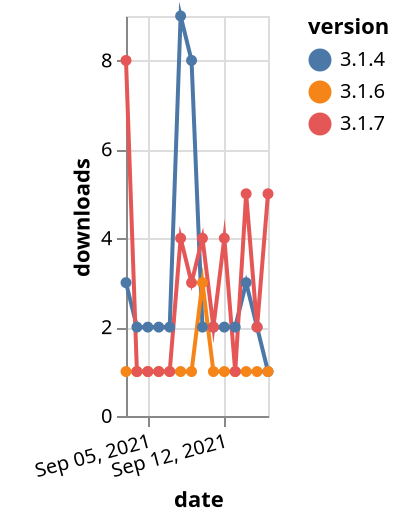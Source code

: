 {"$schema": "https://vega.github.io/schema/vega-lite/v5.json", "description": "A simple bar chart with embedded data.", "data": {"values": [{"date": "2021-09-03", "total": 7800, "delta": 3, "version": "3.1.4"}, {"date": "2021-09-04", "total": 7802, "delta": 2, "version": "3.1.4"}, {"date": "2021-09-05", "total": 7804, "delta": 2, "version": "3.1.4"}, {"date": "2021-09-06", "total": 7806, "delta": 2, "version": "3.1.4"}, {"date": "2021-09-07", "total": 7808, "delta": 2, "version": "3.1.4"}, {"date": "2021-09-08", "total": 7817, "delta": 9, "version": "3.1.4"}, {"date": "2021-09-09", "total": 7825, "delta": 8, "version": "3.1.4"}, {"date": "2021-09-10", "total": 7827, "delta": 2, "version": "3.1.4"}, {"date": "2021-09-11", "total": 7829, "delta": 2, "version": "3.1.4"}, {"date": "2021-09-12", "total": 7831, "delta": 2, "version": "3.1.4"}, {"date": "2021-09-13", "total": 7833, "delta": 2, "version": "3.1.4"}, {"date": "2021-09-14", "total": 7836, "delta": 3, "version": "3.1.4"}, {"date": "2021-09-15", "total": 7838, "delta": 2, "version": "3.1.4"}, {"date": "2021-09-16", "total": 7839, "delta": 1, "version": "3.1.4"}, {"date": "2021-09-03", "total": 1290, "delta": 1, "version": "3.1.6"}, {"date": "2021-09-04", "total": 1291, "delta": 1, "version": "3.1.6"}, {"date": "2021-09-05", "total": 1292, "delta": 1, "version": "3.1.6"}, {"date": "2021-09-06", "total": 1293, "delta": 1, "version": "3.1.6"}, {"date": "2021-09-07", "total": 1294, "delta": 1, "version": "3.1.6"}, {"date": "2021-09-08", "total": 1295, "delta": 1, "version": "3.1.6"}, {"date": "2021-09-09", "total": 1296, "delta": 1, "version": "3.1.6"}, {"date": "2021-09-10", "total": 1299, "delta": 3, "version": "3.1.6"}, {"date": "2021-09-11", "total": 1300, "delta": 1, "version": "3.1.6"}, {"date": "2021-09-12", "total": 1301, "delta": 1, "version": "3.1.6"}, {"date": "2021-09-13", "total": 1302, "delta": 1, "version": "3.1.6"}, {"date": "2021-09-14", "total": 1303, "delta": 1, "version": "3.1.6"}, {"date": "2021-09-15", "total": 1304, "delta": 1, "version": "3.1.6"}, {"date": "2021-09-16", "total": 1305, "delta": 1, "version": "3.1.6"}, {"date": "2021-09-03", "total": 2238, "delta": 8, "version": "3.1.7"}, {"date": "2021-09-04", "total": 2239, "delta": 1, "version": "3.1.7"}, {"date": "2021-09-05", "total": 2240, "delta": 1, "version": "3.1.7"}, {"date": "2021-09-06", "total": 2241, "delta": 1, "version": "3.1.7"}, {"date": "2021-09-07", "total": 2242, "delta": 1, "version": "3.1.7"}, {"date": "2021-09-08", "total": 2246, "delta": 4, "version": "3.1.7"}, {"date": "2021-09-09", "total": 2249, "delta": 3, "version": "3.1.7"}, {"date": "2021-09-10", "total": 2253, "delta": 4, "version": "3.1.7"}, {"date": "2021-09-11", "total": 2255, "delta": 2, "version": "3.1.7"}, {"date": "2021-09-12", "total": 2259, "delta": 4, "version": "3.1.7"}, {"date": "2021-09-13", "total": 2260, "delta": 1, "version": "3.1.7"}, {"date": "2021-09-14", "total": 2265, "delta": 5, "version": "3.1.7"}, {"date": "2021-09-15", "total": 2267, "delta": 2, "version": "3.1.7"}, {"date": "2021-09-16", "total": 2272, "delta": 5, "version": "3.1.7"}]}, "width": "container", "mark": {"type": "line", "point": {"filled": true}}, "encoding": {"x": {"field": "date", "type": "temporal", "timeUnit": "yearmonthdate", "title": "date", "axis": {"labelAngle": -15}}, "y": {"field": "delta", "type": "quantitative", "title": "downloads"}, "color": {"field": "version", "type": "nominal"}, "tooltip": {"field": "delta"}}}